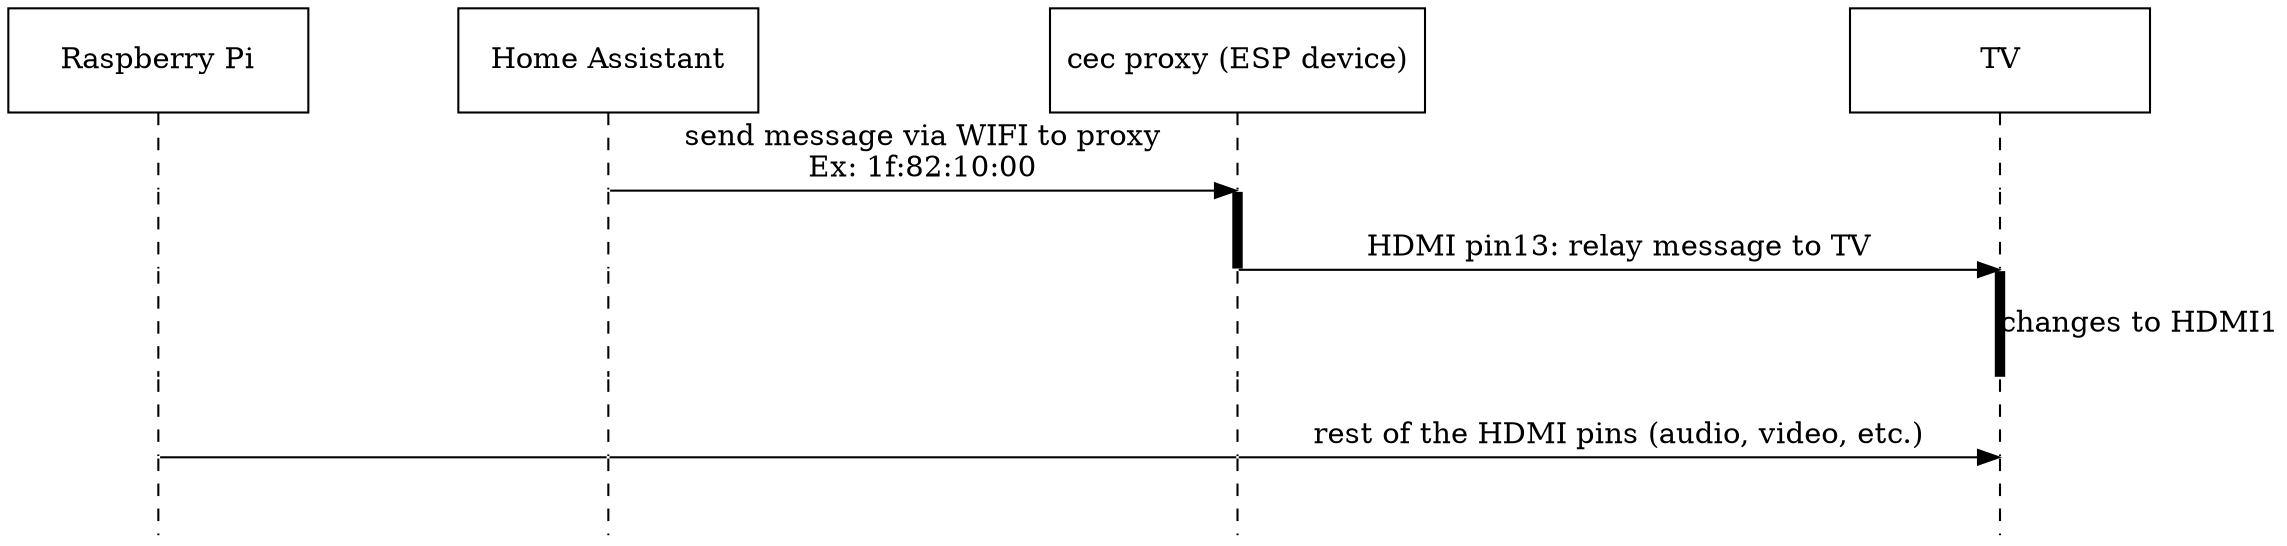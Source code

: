 // https://stackoverflow.com/a/59363959/2115513
digraph SEQ_DIAGRAM {
    graph [overlap = true, splines = line, nodesep = 1.0, ordering = out];
    edge [arrowhead = none];
    node [shape = none, width = 0, height = 0, label = ""];

    {
        rank = same;
        node [shape = rectangle, height = 0.7, width = 2];
        pi [label = "Raspberry Pi"];
        homeassistant [label = "Home Assistant"];
        cec [label = "cec proxy (ESP device)"];
        tv [label = "TV"]
    }
    // Draw vertical lines
    {
        edge [style = dashed, weight = 6];
        pi -> a1 -> a2 -> a3 -> a4 -> a5;
    }
    {
        edge [style = dashed, weight = 6];
        homeassistant -> b1 -> b2 -> b3;
        b3 -> b4 -> b5;
    }
    {
        edge [style = dashed, weight = 6];
        cec -> c1
        c1 -> c2 [penwidth = 5, style = solid];
        c2 -> c3 -> c4 -> c5;
    }
    {
        edge [style = dashed, weight = 6];
        tv -> d1;
        d1 -> d2;
        d2 -> d3 [penwidth = 5, style = solid, label="changes to HDMI1"];
        d3 -> d4 -> d5;
    }
    { rank = same; b1 -> c1 [label = "send message via WIFI to proxy\nEx: 1f:82:10:00", arrowhead = normal]; }
    { rank = same; c2 -> d2 [label = "HDMI pin13: relay message to TV", arrowhead = normal]; }
    { rank = same;
        a4 -> b4;
        b4 -> c4;
        c4 -> d4 [label ="rest of the HDMI pins (audio, video, etc.)", arrowhead = normal];
    }

}
